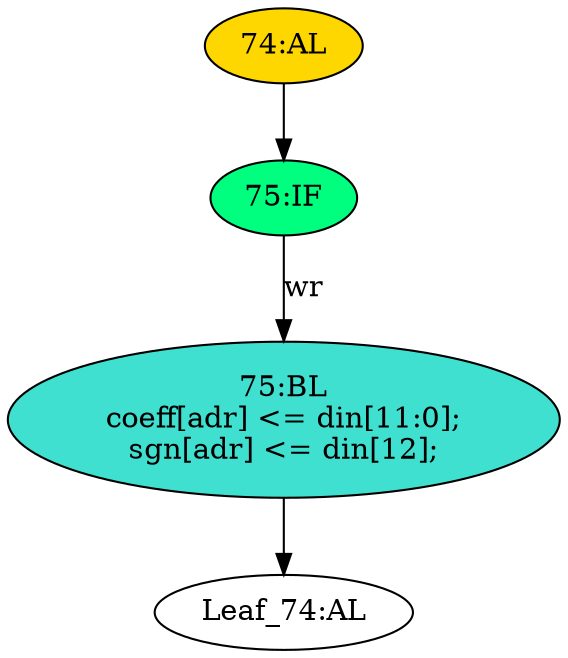 strict digraph "" {
	node [label="\N"];
	"Leaf_74:AL"	 [def_var="['coeff', 'sgn']",
		label="Leaf_74:AL"];
	"75:BL"	 [ast="<pyverilog.vparser.ast.Block object at 0x7fc74ab6e710>",
		fillcolor=turquoise,
		label="75:BL
coeff[adr] <= din[11:0];
sgn[adr] <= din[12];",
		statements="[<pyverilog.vparser.ast.NonblockingSubstitution object at 0x7fc74adec050>, <pyverilog.vparser.ast.NonblockingSubstitution object \
at 0x7fc74adec190>]",
		style=filled,
		typ=Block];
	"75:BL" -> "Leaf_74:AL"	 [cond="[]",
		lineno=None];
	"75:IF"	 [ast="<pyverilog.vparser.ast.IfStatement object at 0x7fc74ab6e750>",
		fillcolor=springgreen,
		label="75:IF",
		statements="[]",
		style=filled,
		typ=IfStatement];
	"75:IF" -> "75:BL"	 [cond="['wr']",
		label=wr,
		lineno=75];
	"74:AL"	 [ast="<pyverilog.vparser.ast.Always object at 0x7fc74ab6e850>",
		clk_sens=True,
		fillcolor=gold,
		label="74:AL",
		sens="['clk']",
		statements="[]",
		style=filled,
		typ=Always,
		use_var="['din', 'wr']"];
	"74:AL" -> "75:IF"	 [cond="[]",
		lineno=None];
}
